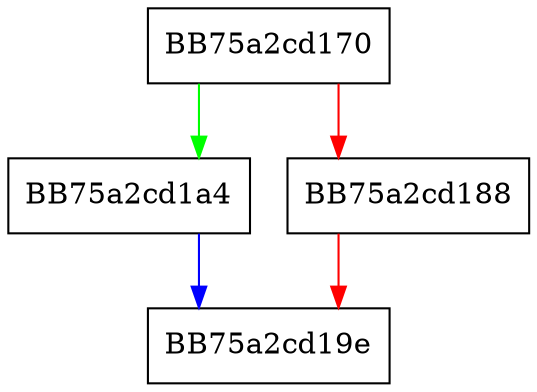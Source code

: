 digraph SetExpectedDigest {
  node [shape="box"];
  graph [splines=ortho];
  BB75a2cd170 -> BB75a2cd1a4 [color="green"];
  BB75a2cd170 -> BB75a2cd188 [color="red"];
  BB75a2cd188 -> BB75a2cd19e [color="red"];
  BB75a2cd1a4 -> BB75a2cd19e [color="blue"];
}